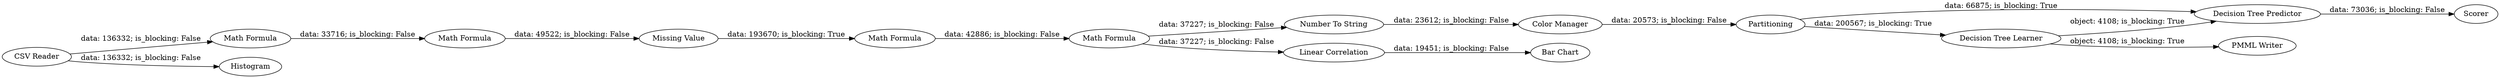 digraph {
	"6111796995963304105_1" [label="CSV Reader"]
	"6111796995963304105_6" [label="Decision Tree Predictor"]
	"6111796995963304105_2" [label="Number To String"]
	"6111796995963304105_3" [label="Color Manager"]
	"6111796995963304105_10" [label="Math Formula"]
	"6111796995963304105_7" [label=Scorer]
	"6111796995963304105_13" [label="Math Formula"]
	"6111796995963304105_4" [label=Partitioning]
	"6111796995963304105_8" [label="PMML Writer"]
	"6111796995963304105_20" [label="Missing Value"]
	"6111796995963304105_11" [label=Histogram]
	"6111796995963304105_14" [label="Math Formula"]
	"6111796995963304105_23" [label="Bar Chart"]
	"6111796995963304105_15" [label="Math Formula"]
	"6111796995963304105_21" [label="Linear Correlation"]
	"6111796995963304105_5" [label="Decision Tree Learner"]
	"6111796995963304105_21" -> "6111796995963304105_23" [label="data: 19451; is_blocking: False"]
	"6111796995963304105_6" -> "6111796995963304105_7" [label="data: 73036; is_blocking: False"]
	"6111796995963304105_10" -> "6111796995963304105_13" [label="data: 33716; is_blocking: False"]
	"6111796995963304105_5" -> "6111796995963304105_8" [label="object: 4108; is_blocking: True"]
	"6111796995963304105_4" -> "6111796995963304105_5" [label="data: 200567; is_blocking: True"]
	"6111796995963304105_13" -> "6111796995963304105_20" [label="data: 49522; is_blocking: False"]
	"6111796995963304105_5" -> "6111796995963304105_6" [label="object: 4108; is_blocking: True"]
	"6111796995963304105_1" -> "6111796995963304105_11" [label="data: 136332; is_blocking: False"]
	"6111796995963304105_1" -> "6111796995963304105_10" [label="data: 136332; is_blocking: False"]
	"6111796995963304105_4" -> "6111796995963304105_6" [label="data: 66875; is_blocking: True"]
	"6111796995963304105_15" -> "6111796995963304105_21" [label="data: 37227; is_blocking: False"]
	"6111796995963304105_3" -> "6111796995963304105_4" [label="data: 20573; is_blocking: False"]
	"6111796995963304105_14" -> "6111796995963304105_15" [label="data: 42886; is_blocking: False"]
	"6111796995963304105_2" -> "6111796995963304105_3" [label="data: 23612; is_blocking: False"]
	"6111796995963304105_15" -> "6111796995963304105_2" [label="data: 37227; is_blocking: False"]
	"6111796995963304105_20" -> "6111796995963304105_14" [label="data: 193670; is_blocking: True"]
	rankdir=LR
}
